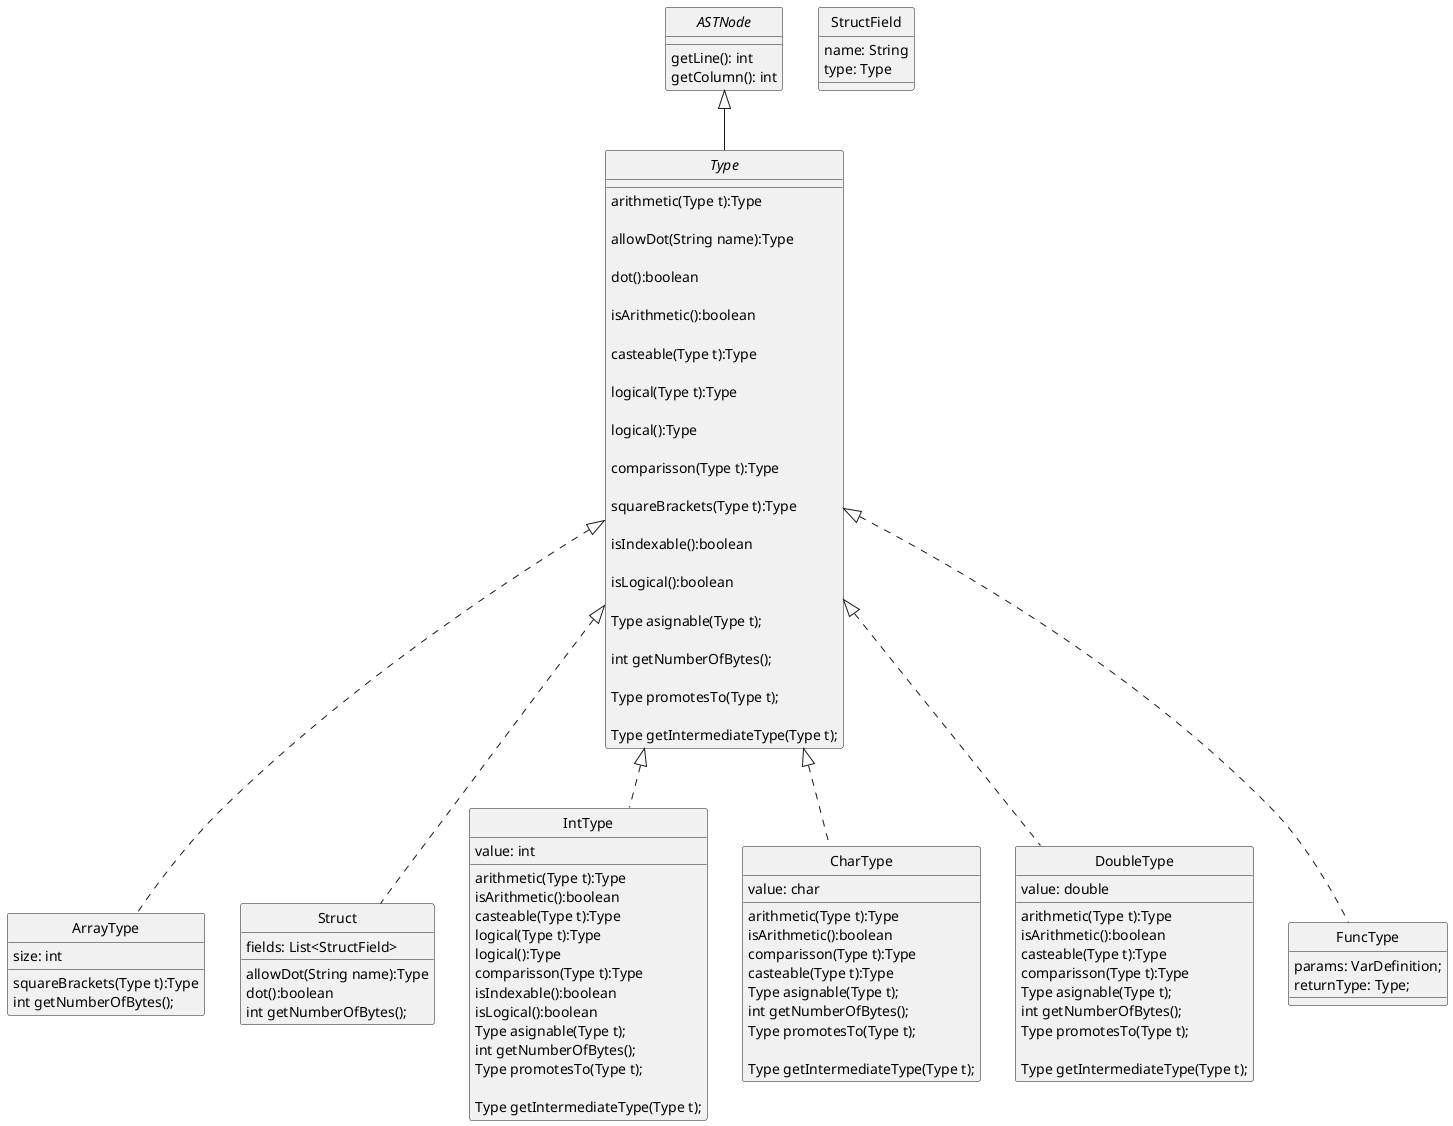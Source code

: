 @startuml Types
skinparam style strictuml
skinparam monochrome true

interface ASTNode {
    getLine(): int
    getColumn(): int
}
class ArrayType{
    size: int
    squareBrackets(Type t):Type
    int getNumberOfBytes();
}
class Struct {
    fields: List<StructField>
    allowDot(String name):Type
    dot():boolean
    int getNumberOfBytes();

}
class StructField{
    name: String
    type: Type

}

interface Type{
   arithmetic(Type t):Type

  allowDot(String name):Type

  dot():boolean

  isArithmetic():boolean

  casteable(Type t):Type

  logical(Type t):Type

  logical():Type

  comparisson(Type t):Type

  squareBrackets(Type t):Type

  isIndexable():boolean

  isLogical():boolean

  Type asignable(Type t);

  int getNumberOfBytes();

  Type promotesTo(Type t);

  Type getIntermediateType(Type t);
}

ASTNode <|-- Type

class IntType{
    value: int
    arithmetic(Type t):Type
    isArithmetic():boolean
    casteable(Type t):Type
    logical(Type t):Type
    logical():Type
    comparisson(Type t):Type
    isIndexable():boolean
    isLogical():boolean
    Type asignable(Type t);
    int getNumberOfBytes();
    Type promotesTo(Type t);

  Type getIntermediateType(Type t);
}
class CharType{
    value: char
    arithmetic(Type t):Type
    isArithmetic():boolean
    comparisson(Type t):Type
    casteable(Type t):Type
    Type asignable(Type t);
    int getNumberOfBytes();
    Type promotesTo(Type t);

  Type getIntermediateType(Type t);
        }
class DoubleType{
    value: double
    arithmetic(Type t):Type
    isArithmetic():boolean
    casteable(Type t):Type
    comparisson(Type t):Type
    Type asignable(Type t);
    int getNumberOfBytes();
    Type promotesTo(Type t);

      Type getIntermediateType(Type t);
      }
class FuncType{
params: VarDefinition;
returnType: Type;
}

Type <|.. IntType
Type <|.. CharType
Type <|.. DoubleType
Type <|.. FuncType
Type <|.. Struct
Type <|.. ArrayType

@enduml
